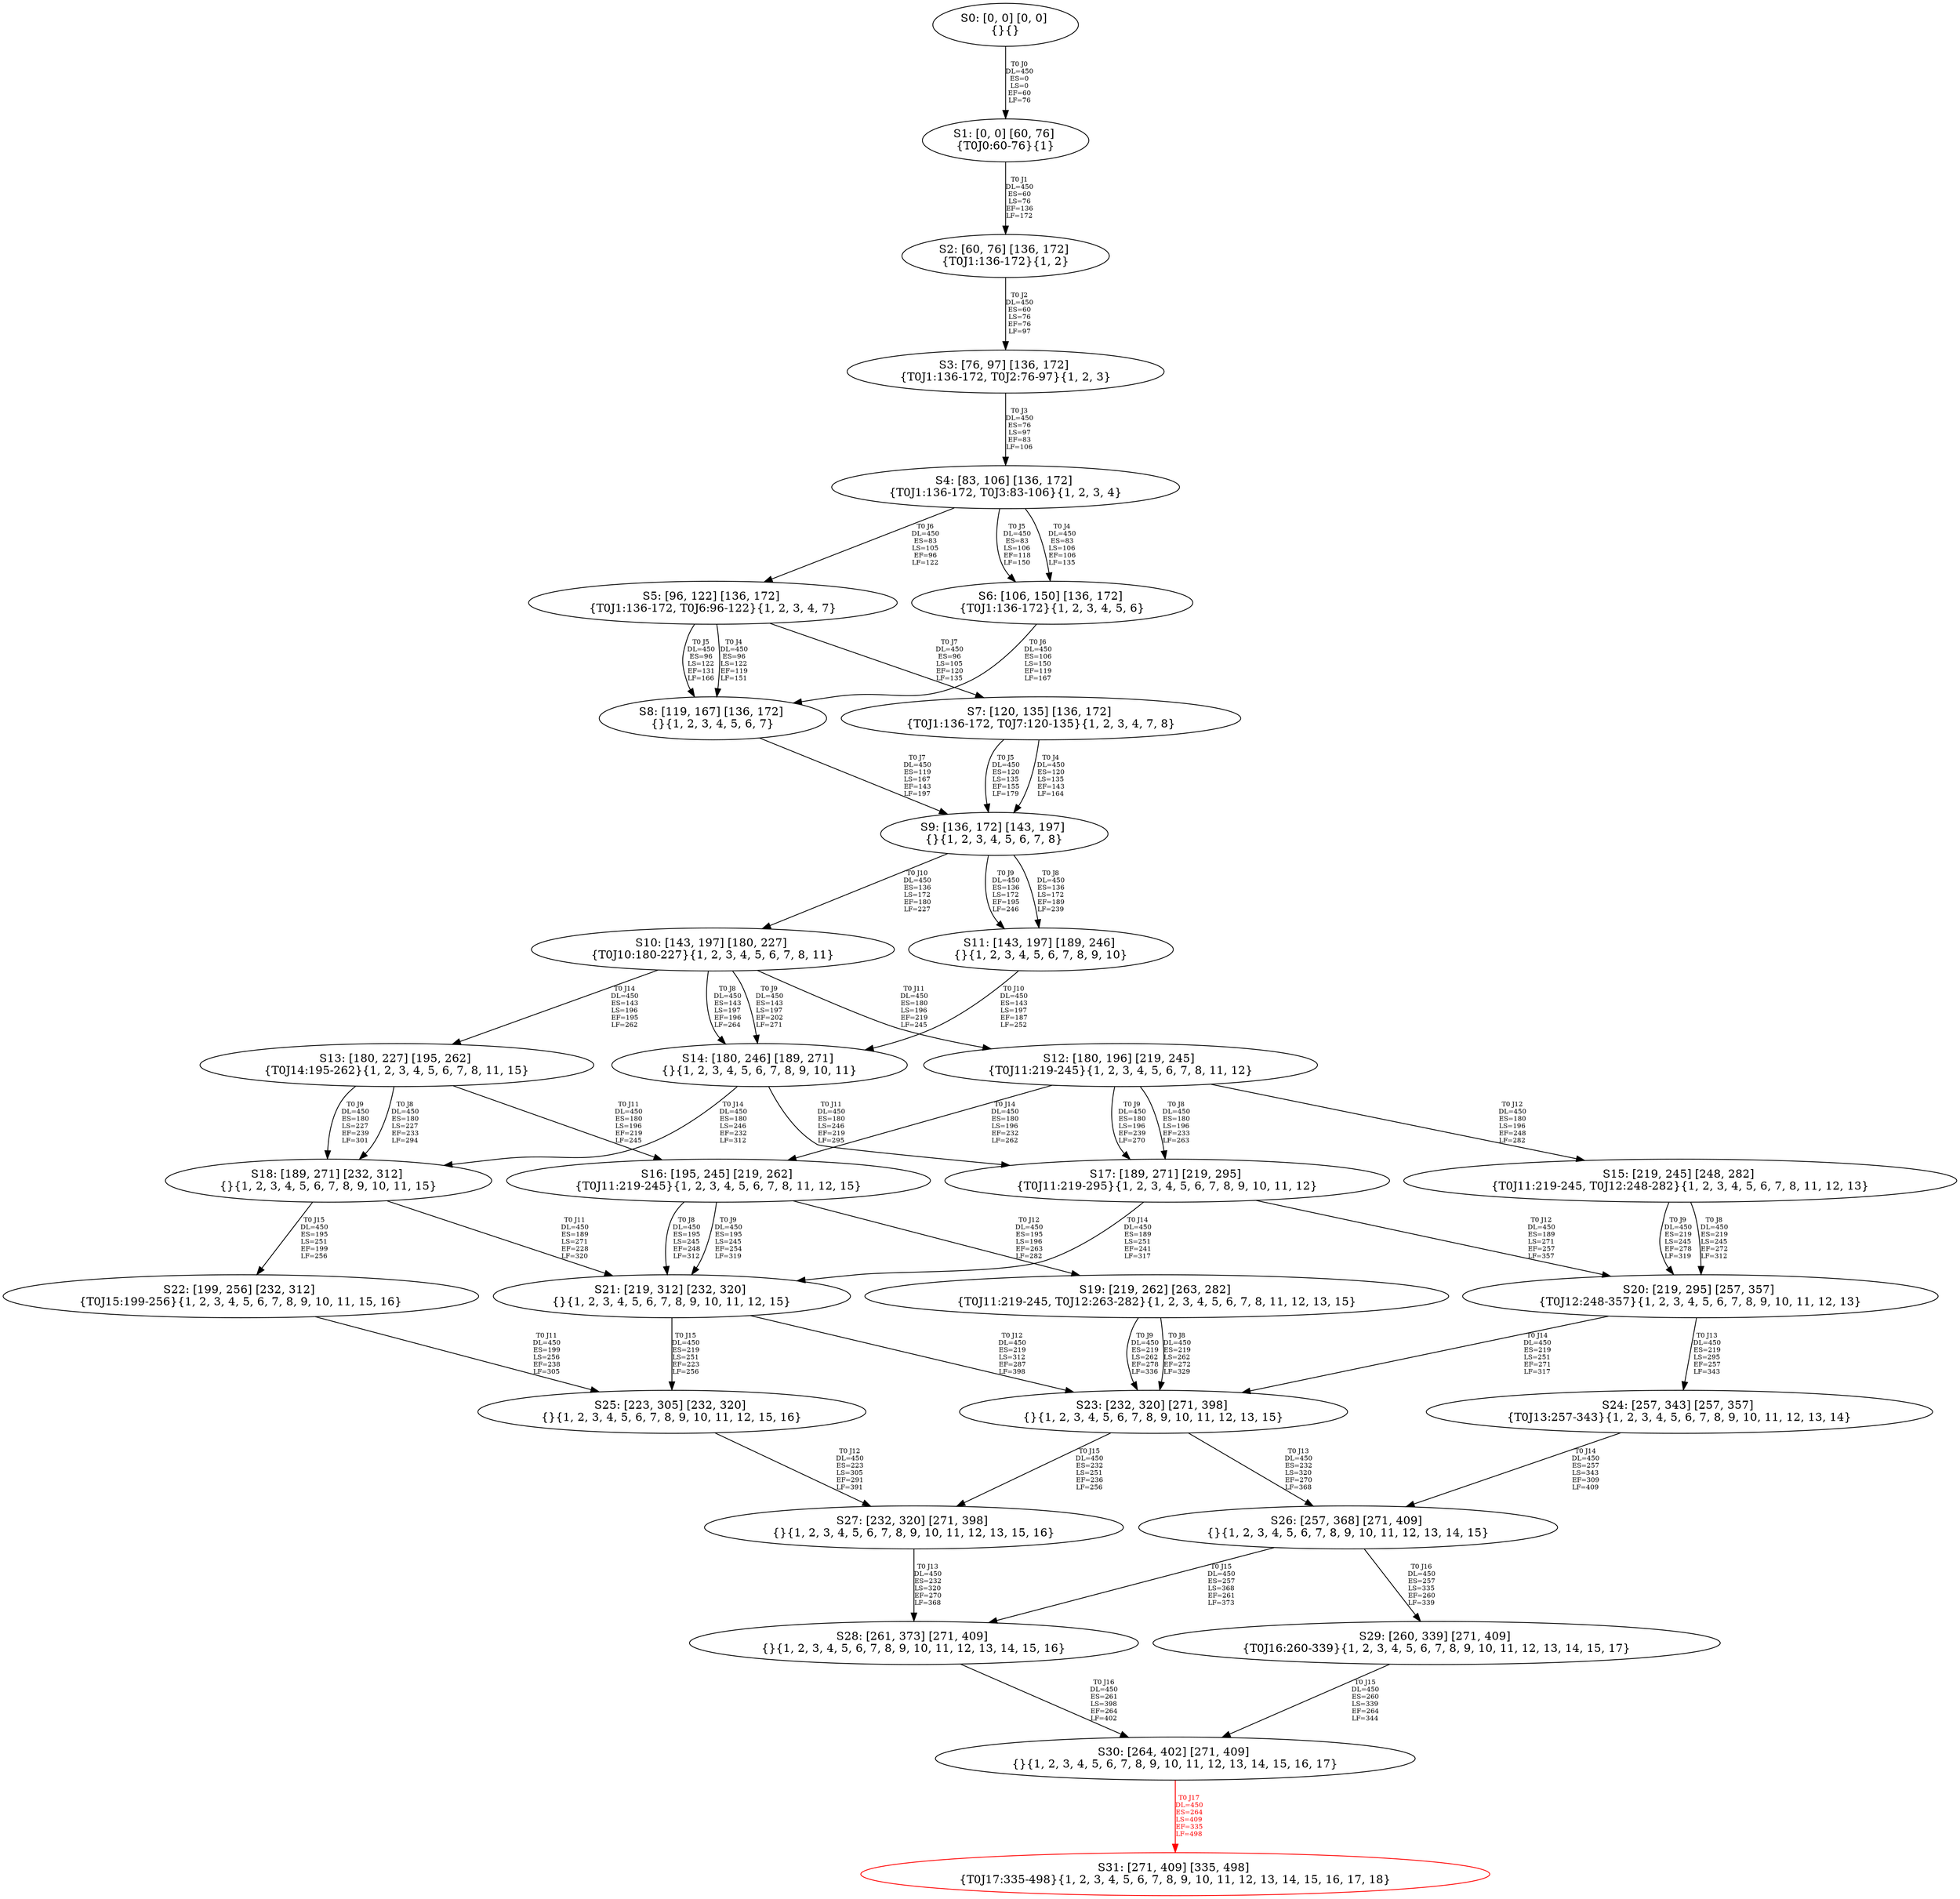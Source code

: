 digraph {
	S0[label="S0: [0, 0] [0, 0] \n{}{}"];
	S1[label="S1: [0, 0] [60, 76] \n{T0J0:60-76}{1}"];
	S2[label="S2: [60, 76] [136, 172] \n{T0J1:136-172}{1, 2}"];
	S3[label="S3: [76, 97] [136, 172] \n{T0J1:136-172, T0J2:76-97}{1, 2, 3}"];
	S4[label="S4: [83, 106] [136, 172] \n{T0J1:136-172, T0J3:83-106}{1, 2, 3, 4}"];
	S5[label="S5: [96, 122] [136, 172] \n{T0J1:136-172, T0J6:96-122}{1, 2, 3, 4, 7}"];
	S6[label="S6: [106, 150] [136, 172] \n{T0J1:136-172}{1, 2, 3, 4, 5, 6}"];
	S7[label="S7: [120, 135] [136, 172] \n{T0J1:136-172, T0J7:120-135}{1, 2, 3, 4, 7, 8}"];
	S8[label="S8: [119, 167] [136, 172] \n{}{1, 2, 3, 4, 5, 6, 7}"];
	S9[label="S9: [136, 172] [143, 197] \n{}{1, 2, 3, 4, 5, 6, 7, 8}"];
	S10[label="S10: [143, 197] [180, 227] \n{T0J10:180-227}{1, 2, 3, 4, 5, 6, 7, 8, 11}"];
	S11[label="S11: [143, 197] [189, 246] \n{}{1, 2, 3, 4, 5, 6, 7, 8, 9, 10}"];
	S12[label="S12: [180, 196] [219, 245] \n{T0J11:219-245}{1, 2, 3, 4, 5, 6, 7, 8, 11, 12}"];
	S13[label="S13: [180, 227] [195, 262] \n{T0J14:195-262}{1, 2, 3, 4, 5, 6, 7, 8, 11, 15}"];
	S14[label="S14: [180, 246] [189, 271] \n{}{1, 2, 3, 4, 5, 6, 7, 8, 9, 10, 11}"];
	S15[label="S15: [219, 245] [248, 282] \n{T0J11:219-245, T0J12:248-282}{1, 2, 3, 4, 5, 6, 7, 8, 11, 12, 13}"];
	S16[label="S16: [195, 245] [219, 262] \n{T0J11:219-245}{1, 2, 3, 4, 5, 6, 7, 8, 11, 12, 15}"];
	S17[label="S17: [189, 271] [219, 295] \n{T0J11:219-295}{1, 2, 3, 4, 5, 6, 7, 8, 9, 10, 11, 12}"];
	S18[label="S18: [189, 271] [232, 312] \n{}{1, 2, 3, 4, 5, 6, 7, 8, 9, 10, 11, 15}"];
	S19[label="S19: [219, 262] [263, 282] \n{T0J11:219-245, T0J12:263-282}{1, 2, 3, 4, 5, 6, 7, 8, 11, 12, 13, 15}"];
	S20[label="S20: [219, 295] [257, 357] \n{T0J12:248-357}{1, 2, 3, 4, 5, 6, 7, 8, 9, 10, 11, 12, 13}"];
	S21[label="S21: [219, 312] [232, 320] \n{}{1, 2, 3, 4, 5, 6, 7, 8, 9, 10, 11, 12, 15}"];
	S22[label="S22: [199, 256] [232, 312] \n{T0J15:199-256}{1, 2, 3, 4, 5, 6, 7, 8, 9, 10, 11, 15, 16}"];
	S23[label="S23: [232, 320] [271, 398] \n{}{1, 2, 3, 4, 5, 6, 7, 8, 9, 10, 11, 12, 13, 15}"];
	S24[label="S24: [257, 343] [257, 357] \n{T0J13:257-343}{1, 2, 3, 4, 5, 6, 7, 8, 9, 10, 11, 12, 13, 14}"];
	S25[label="S25: [223, 305] [232, 320] \n{}{1, 2, 3, 4, 5, 6, 7, 8, 9, 10, 11, 12, 15, 16}"];
	S26[label="S26: [257, 368] [271, 409] \n{}{1, 2, 3, 4, 5, 6, 7, 8, 9, 10, 11, 12, 13, 14, 15}"];
	S27[label="S27: [232, 320] [271, 398] \n{}{1, 2, 3, 4, 5, 6, 7, 8, 9, 10, 11, 12, 13, 15, 16}"];
	S28[label="S28: [261, 373] [271, 409] \n{}{1, 2, 3, 4, 5, 6, 7, 8, 9, 10, 11, 12, 13, 14, 15, 16}"];
	S29[label="S29: [260, 339] [271, 409] \n{T0J16:260-339}{1, 2, 3, 4, 5, 6, 7, 8, 9, 10, 11, 12, 13, 14, 15, 17}"];
	S30[label="S30: [264, 402] [271, 409] \n{}{1, 2, 3, 4, 5, 6, 7, 8, 9, 10, 11, 12, 13, 14, 15, 16, 17}"];
	S31[label="S31: [271, 409] [335, 498] \n{T0J17:335-498}{1, 2, 3, 4, 5, 6, 7, 8, 9, 10, 11, 12, 13, 14, 15, 16, 17, 18}"];
	S0 -> S1[label="T0 J0\nDL=450\nES=0\nLS=0\nEF=60\nLF=76",fontsize=8];
	S1 -> S2[label="T0 J1\nDL=450\nES=60\nLS=76\nEF=136\nLF=172",fontsize=8];
	S2 -> S3[label="T0 J2\nDL=450\nES=60\nLS=76\nEF=76\nLF=97",fontsize=8];
	S3 -> S4[label="T0 J3\nDL=450\nES=76\nLS=97\nEF=83\nLF=106",fontsize=8];
	S4 -> S6[label="T0 J4\nDL=450\nES=83\nLS=106\nEF=106\nLF=135",fontsize=8];
	S4 -> S6[label="T0 J5\nDL=450\nES=83\nLS=106\nEF=118\nLF=150",fontsize=8];
	S4 -> S5[label="T0 J6\nDL=450\nES=83\nLS=105\nEF=96\nLF=122",fontsize=8];
	S5 -> S8[label="T0 J4\nDL=450\nES=96\nLS=122\nEF=119\nLF=151",fontsize=8];
	S5 -> S8[label="T0 J5\nDL=450\nES=96\nLS=122\nEF=131\nLF=166",fontsize=8];
	S5 -> S7[label="T0 J7\nDL=450\nES=96\nLS=105\nEF=120\nLF=135",fontsize=8];
	S6 -> S8[label="T0 J6\nDL=450\nES=106\nLS=150\nEF=119\nLF=167",fontsize=8];
	S7 -> S9[label="T0 J4\nDL=450\nES=120\nLS=135\nEF=143\nLF=164",fontsize=8];
	S7 -> S9[label="T0 J5\nDL=450\nES=120\nLS=135\nEF=155\nLF=179",fontsize=8];
	S8 -> S9[label="T0 J7\nDL=450\nES=119\nLS=167\nEF=143\nLF=197",fontsize=8];
	S9 -> S11[label="T0 J8\nDL=450\nES=136\nLS=172\nEF=189\nLF=239",fontsize=8];
	S9 -> S11[label="T0 J9\nDL=450\nES=136\nLS=172\nEF=195\nLF=246",fontsize=8];
	S9 -> S10[label="T0 J10\nDL=450\nES=136\nLS=172\nEF=180\nLF=227",fontsize=8];
	S10 -> S14[label="T0 J8\nDL=450\nES=143\nLS=197\nEF=196\nLF=264",fontsize=8];
	S10 -> S14[label="T0 J9\nDL=450\nES=143\nLS=197\nEF=202\nLF=271",fontsize=8];
	S10 -> S12[label="T0 J11\nDL=450\nES=180\nLS=196\nEF=219\nLF=245",fontsize=8];
	S10 -> S13[label="T0 J14\nDL=450\nES=143\nLS=196\nEF=195\nLF=262",fontsize=8];
	S11 -> S14[label="T0 J10\nDL=450\nES=143\nLS=197\nEF=187\nLF=252",fontsize=8];
	S12 -> S17[label="T0 J8\nDL=450\nES=180\nLS=196\nEF=233\nLF=263",fontsize=8];
	S12 -> S17[label="T0 J9\nDL=450\nES=180\nLS=196\nEF=239\nLF=270",fontsize=8];
	S12 -> S15[label="T0 J12\nDL=450\nES=180\nLS=196\nEF=248\nLF=282",fontsize=8];
	S12 -> S16[label="T0 J14\nDL=450\nES=180\nLS=196\nEF=232\nLF=262",fontsize=8];
	S13 -> S18[label="T0 J8\nDL=450\nES=180\nLS=227\nEF=233\nLF=294",fontsize=8];
	S13 -> S18[label="T0 J9\nDL=450\nES=180\nLS=227\nEF=239\nLF=301",fontsize=8];
	S13 -> S16[label="T0 J11\nDL=450\nES=180\nLS=196\nEF=219\nLF=245",fontsize=8];
	S14 -> S17[label="T0 J11\nDL=450\nES=180\nLS=246\nEF=219\nLF=295",fontsize=8];
	S14 -> S18[label="T0 J14\nDL=450\nES=180\nLS=246\nEF=232\nLF=312",fontsize=8];
	S15 -> S20[label="T0 J8\nDL=450\nES=219\nLS=245\nEF=272\nLF=312",fontsize=8];
	S15 -> S20[label="T0 J9\nDL=450\nES=219\nLS=245\nEF=278\nLF=319",fontsize=8];
	S16 -> S21[label="T0 J8\nDL=450\nES=195\nLS=245\nEF=248\nLF=312",fontsize=8];
	S16 -> S21[label="T0 J9\nDL=450\nES=195\nLS=245\nEF=254\nLF=319",fontsize=8];
	S16 -> S19[label="T0 J12\nDL=450\nES=195\nLS=196\nEF=263\nLF=282",fontsize=8];
	S17 -> S20[label="T0 J12\nDL=450\nES=189\nLS=271\nEF=257\nLF=357",fontsize=8];
	S17 -> S21[label="T0 J14\nDL=450\nES=189\nLS=251\nEF=241\nLF=317",fontsize=8];
	S18 -> S21[label="T0 J11\nDL=450\nES=189\nLS=271\nEF=228\nLF=320",fontsize=8];
	S18 -> S22[label="T0 J15\nDL=450\nES=195\nLS=251\nEF=199\nLF=256",fontsize=8];
	S19 -> S23[label="T0 J8\nDL=450\nES=219\nLS=262\nEF=272\nLF=329",fontsize=8];
	S19 -> S23[label="T0 J9\nDL=450\nES=219\nLS=262\nEF=278\nLF=336",fontsize=8];
	S20 -> S24[label="T0 J13\nDL=450\nES=219\nLS=295\nEF=257\nLF=343",fontsize=8];
	S20 -> S23[label="T0 J14\nDL=450\nES=219\nLS=251\nEF=271\nLF=317",fontsize=8];
	S21 -> S23[label="T0 J12\nDL=450\nES=219\nLS=312\nEF=287\nLF=398",fontsize=8];
	S21 -> S25[label="T0 J15\nDL=450\nES=219\nLS=251\nEF=223\nLF=256",fontsize=8];
	S22 -> S25[label="T0 J11\nDL=450\nES=199\nLS=256\nEF=238\nLF=305",fontsize=8];
	S23 -> S26[label="T0 J13\nDL=450\nES=232\nLS=320\nEF=270\nLF=368",fontsize=8];
	S23 -> S27[label="T0 J15\nDL=450\nES=232\nLS=251\nEF=236\nLF=256",fontsize=8];
	S24 -> S26[label="T0 J14\nDL=450\nES=257\nLS=343\nEF=309\nLF=409",fontsize=8];
	S25 -> S27[label="T0 J12\nDL=450\nES=223\nLS=305\nEF=291\nLF=391",fontsize=8];
	S26 -> S28[label="T0 J15\nDL=450\nES=257\nLS=368\nEF=261\nLF=373",fontsize=8];
	S26 -> S29[label="T0 J16\nDL=450\nES=257\nLS=335\nEF=260\nLF=339",fontsize=8];
	S27 -> S28[label="T0 J13\nDL=450\nES=232\nLS=320\nEF=270\nLF=368",fontsize=8];
	S28 -> S30[label="T0 J16\nDL=450\nES=261\nLS=398\nEF=264\nLF=402",fontsize=8];
	S29 -> S30[label="T0 J15\nDL=450\nES=260\nLS=339\nEF=264\nLF=344",fontsize=8];
	S30 -> S31[label="T0 J17\nDL=450\nES=264\nLS=409\nEF=335\nLF=498",color=Red,fontcolor=Red,fontsize=8];
S31[color=Red];
}
